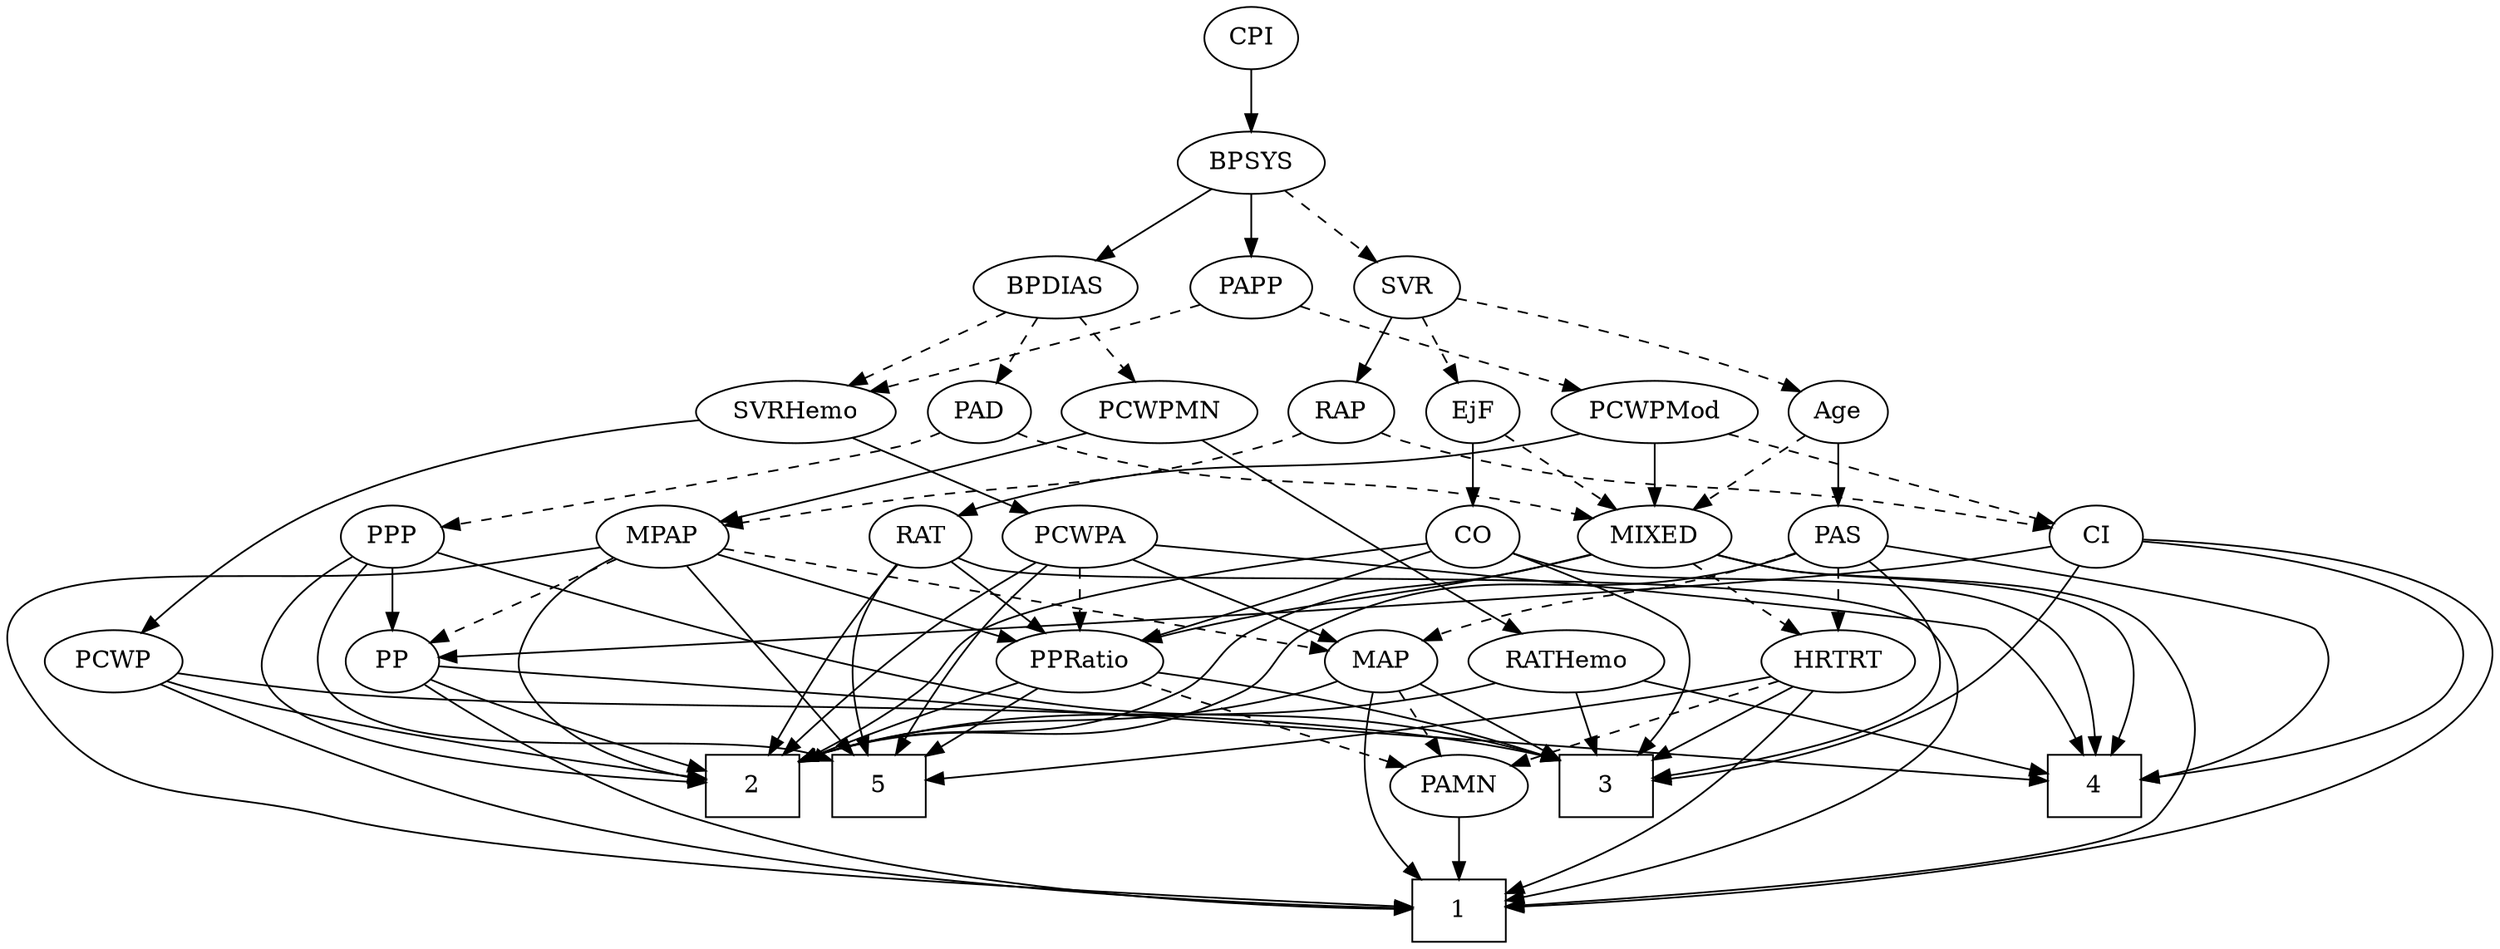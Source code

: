 strict digraph {
	graph [bb="0,0,1252.6,540"];
	node [label="\N"];
	1	[height=0.5,
		pos="521.7,18",
		shape=box,
		width=0.75];
	2	[height=0.5,
		pos="580.7,90",
		shape=box,
		width=0.75];
	3	[height=0.5,
		pos="702.7,90",
		shape=box,
		width=0.75];
	4	[height=0.5,
		pos="1084.7,90",
		shape=box,
		width=0.75];
	5	[height=0.5,
		pos="125.7,90",
		shape=box,
		width=0.75];
	Age	[height=0.5,
		pos="619.7,306",
		width=0.75];
	MIXED	[height=0.5,
		pos="315.7,234",
		width=1.1193];
	Age -> MIXED	[pos="e,345.52,246.25 599.16,294.1 594.2,291.81 588.85,289.6 583.7,288 489.53,258.66 460.31,276.25 364.7,252 361.56,251.2 358.33,250.29 \
355.11,249.32",
		style=dashed];
	PAS	[height=0.5,
		pos="631.7,234",
		width=0.75];
	Age -> PAS	[pos="e,628.74,252.28 622.61,288.05 623.93,280.35 625.53,271.03 627.01,262.36",
		style=solid];
	EjF	[height=0.5,
		pos="429.7,306",
		width=0.75];
	EjF -> MIXED	[pos="e,338.68,249.11 410.36,293.13 393.1,282.52 367.49,266.8 347.26,254.38",
		style=dashed];
	CO	[height=0.5,
		pos="502.7,234",
		width=0.75];
	EjF -> CO	[pos="e,487.95,249.14 444.47,290.83 454.86,280.87 468.95,267.37 480.66,256.14",
		style=solid];
	RAP	[height=0.5,
		pos="886.7,306",
		width=0.77632];
	MPAP	[height=0.5,
		pos="790.7,234",
		width=0.97491];
	RAP -> MPAP	[pos="e,810,249.07 868.65,291.83 854.53,281.54 834.66,267.06 818.52,255.28",
		style=dashed];
	CI	[height=0.5,
		pos="1204.7,234",
		width=0.75];
	RAP -> CI	[pos="e,1179.2,240.61 912.73,299.27 969.49,286.78 1104.5,257.05 1169.1,242.84",
		style=dashed];
	MIXED -> 1	[pos="e,494.61,19.212 277.51,228.12 207.21,218.74 63.152,197.6 48.702,180 38.549,167.63 44.607,159.47 48.702,144 58.127,108.4 59.054,92.415 \
89.702,72 154.12,29.093 392.07,20.918 484.58,19.363",
		style=solid];
	MIXED -> 2	[pos="e,553.69,94.585 296.73,218.06 275.35,199.45 246.02,167.27 265.7,144 274.66,133.41 461.92,107.02 543.39,95.976",
		style=solid];
	MIXED -> 4	[pos="e,1063.5,108.06 344.88,221.41 351.31,219.26 358.17,217.3 364.7,216 501.16,188.94 864.02,239.66 989.7,180 1009.3,170.69 1007.1,159.08 \
1022.7,144 1033.1,133.97 1045,123.51 1055.7,114.57",
		style=solid];
	PPRatio	[height=0.5,
		pos="314.7,162",
		width=1.1013];
	MIXED -> PPRatio	[pos="e,314.95,180.1 315.45,215.7 315.34,207.98 315.21,198.71 315.09,190.11",
		style=solid];
	HRTRT	[height=0.5,
		pos="178.7,162",
		width=1.1013];
	MIXED -> HRTRT	[pos="e,204.01,175.93 290.25,220 268.53,208.9 237.09,192.83 213.12,180.59",
		style=dashed];
	MPAP -> 1	[pos="e,548.77,18.627 825.65,231.23 922.37,225.97 1188.1,208.99 1213.7,180 1224.3,168 1219.3,158.98 1213.7,144 1198.7,104.2 1188.7,91.182 \
1150.7,72 1046.2,19.153 677.52,17.61 558.82,18.538",
		style=solid];
	MPAP -> 2	[pos="e,607.9,98.639 779.14,216.9 764.43,197.41 737.36,164.63 707.7,144 679.96,124.7 644.11,110.55 617.58,101.75",
		style=solid];
	MPAP -> 5	[pos="e,153.02,96.279 764.51,221.72 758.73,219.56 752.57,217.5 746.7,216 629.86,186.06 595.43,206.26 477.7,180 425.84,168.43 415.01,157.79 \
363.7,144 293.39,125.11 210.13,107.68 163.05,98.273",
		style=solid];
	MAP	[height=0.5,
		pos="643.7,162",
		width=0.84854];
	MPAP -> MAP	[pos="e,666.82,174.01 765.77,221.13 741,209.33 702.92,191.2 675.88,178.32",
		style=dashed];
	PP	[height=0.5,
		pos="1177.7,162",
		width=0.75];
	MPAP -> PP	[pos="e,1155.9,173.17 825.17,230.49 888.05,225.29 1025.2,211.16 1136.7,180 1139.9,179.11 1143.2,178.04 1146.4,176.87",
		style=dashed];
	MPAP -> PPRatio	[pos="e,344.97,173.75 765.02,221.73 759.1,219.51 752.76,217.43 746.7,216 582.46,177.23 534.1,213.52 368.7,180 364.19,179.09 359.52,177.94 \
354.91,176.67",
		style=solid];
	BPSYS	[height=0.5,
		pos="605.7,450",
		width=1.0471];
	SVR	[height=0.5,
		pos="605.7,378",
		width=0.77632];
	BPSYS -> SVR	[pos="e,605.7,396.1 605.7,431.7 605.7,423.98 605.7,414.71 605.7,406.11",
		style=dashed];
	BPDIAS	[height=0.5,
		pos="693.7,378",
		width=1.1735];
	BPSYS -> BPDIAS	[pos="e,674.46,394.31 624.36,434.15 636.56,424.45 652.71,411.61 666.35,400.76",
		style=solid];
	PAPP	[height=0.5,
		pos="524.7,378",
		width=0.88464];
	BPSYS -> PAPP	[pos="e,541.41,393.44 588.13,433.81 576.75,423.98 561.78,411.04 549.24,400.21",
		style=solid];
	PAD	[height=0.5,
		pos="693.7,306",
		width=0.79437];
	PAD -> MIXED	[pos="e,345.21,246.36 672.01,293.97 666.78,291.68 661.13,289.51 655.7,288 530.17,253 491.63,281.52 364.7,252 361.5,251.26 358.22,250.38 \
354.94,249.42",
		style=dashed];
	PPP	[height=0.5,
		pos="710.7,234",
		width=0.75];
	PAD -> PPP	[pos="e,706.51,252.28 697.82,288.05 699.71,280.26 702,270.82 704.13,262.08",
		style=dashed];
	CO -> 2	[pos="e,553.31,96.684 491.32,217.5 479.18,198.9 463.49,167.29 477.7,144 492,120.57 520.33,107.05 543.67,99.545",
		style=solid];
	CO -> 3	[pos="e,703.9,108.07 528.72,228.73 573.56,220.86 662.6,202.74 683.7,180 699.03,163.49 703.18,137.76 703.84,118.2",
		style=solid];
	CO -> 4	[pos="e,1085.5,108.14 528.25,227.59 546.87,223.83 572.75,218.98 595.7,216 647.09,209.33 1020.8,213.08 1060.7,180 1078.6,165.19 1083.9,\
138.62 1085.2,118.35",
		style=solid];
	CO -> PPRatio	[pos="e,346.51,173 481.55,222.56 476.71,220.3 471.56,217.99 466.7,216 429.82,200.91 386.88,186.19 356.06,176.11",
		style=solid];
	PAS -> 2	[pos="e,583.88,108.1 621.85,216.76 615.95,206.5 608.66,192.81 603.7,180 595.85,159.72 589.84,135.82 585.94,117.89",
		style=solid];
	PAS -> 3	[pos="e,711.5,108.19 653.24,222.63 676.04,211.16 709.7,192.62 716.7,180 727.32,160.87 722.15,136.08 715.29,117.52",
		style=solid];
	PAS -> 4	[pos="e,1094.6,108.11 653.18,223.09 659.94,220.36 667.51,217.69 674.7,216 720.73,205.19 1066.7,214.82 1098.7,180 1114.1,163.27 1107.5,\
136.88 1098.9,117.17",
		style=solid];
	PAS -> MAP	[pos="e,640.74,180.28 634.61,216.05 635.93,208.35 637.53,199.03 639.01,190.36",
		style=dashed];
	PAS -> HRTRT	[pos="e,214.17,170.45 606.1,227.97 587.45,224.39 561.56,219.59 538.7,216 417.8,196.99 386.48,199.74 265.7,180 252.15,177.78 237.47,175.05 \
224.1,172.42",
		style=dashed];
	PAMN	[height=0.5,
		pos="385.7,90",
		width=1.011];
	PAMN -> 1	[pos="e,494.33,33.091 410.02,76.485 430.93,65.723 461.39,50.042 485.22,37.776",
		style=solid];
	RATHemo	[height=0.5,
		pos="931.7,162",
		width=1.3721];
	RATHemo -> 2	[pos="e,608.08,96.46 889.36,152.56 820.13,138.75 683.84,111.57 618.02,98.442",
		style=solid];
	RATHemo -> 3	[pos="e,729.79,99.28 895.16,149.83 852.49,136.79 782.31,115.34 739.52,102.26",
		style=solid];
	RATHemo -> 4	[pos="e,1057.6,103.4 961.2,147.5 986.03,136.15 1021.6,119.85 1048.2,107.68",
		style=solid];
	CPI	[height=0.5,
		pos="605.7,522",
		width=0.75];
	CPI -> BPSYS	[pos="e,605.7,468.1 605.7,503.7 605.7,495.98 605.7,486.71 605.7,478.11",
		style=solid];
	RAT	[height=0.5,
		pos="110.7,234",
		width=0.75827];
	RAT -> 1	[pos="e,494.45,19.056 84.996,227.34 61.049,220.55 26.709,206.6 10.702,180 -16.11,135.45 11.72,99.742 55.702,72 126.81,27.147 386.43,20.169 \
484.16,19.148",
		style=solid];
	RAT -> 2	[pos="e,553.64,94.075 108.97,215.74 107.98,195.4 109.84,162.09 129.7,144 131.62,142.25 435.99,107.47 543.56,95.221",
		style=solid];
	RAT -> 5	[pos="e,98.277,96.399 85.824,226.01 64.314,218.5 34.56,204.24 20.702,180 12.762,166.11 12.316,157.63 20.702,144 35.404,120.11 64.563,106.6 \
88.43,99.205",
		style=solid];
	RAT -> PPRatio	[pos="e,284.09,173.5 134.5,224.83 168.85,213.05 232.77,191.12 274.51,176.79",
		style=solid];
	SVR -> Age	[pos="e,616.25,324.28 609.09,360.05 610.63,352.35 612.5,343.03 614.23,334.36",
		style=dashed];
	SVR -> EjF	[pos="e,450.87,317.41 582.95,367.07 577.34,364.69 571.32,362.2 565.7,360 521.73,342.76 509.33,342.11 465.7,324 463.88,323.24 462.02,322.45 \
460.15,321.63",
		style=dashed];
	SVR -> RAP	[pos="e,865.55,317.85 626.85,366.15 631.94,363.85 637.44,361.64 642.7,360 731.87,332.28 760.53,351.72 849.7,324 851.84,323.33 854.02,322.57 \
856.19,321.75",
		style=solid];
	PCWPMod	[height=0.5,
		pos="329.7,306",
		width=1.4443];
	PCWPMod -> MIXED	[pos="e,319.12,252.1 326.24,287.7 324.7,279.98 322.84,270.71 321.12,262.11",
		style=solid];
	PCWPMod -> RAT	[pos="e,134.8,242.7 292.55,293.13 251.04,279.86 184.42,258.56 144.37,245.76",
		style=solid];
	PCWPMod -> CI	[pos="e,1177.6,236.06 367.68,293.61 376.18,291.43 385.19,289.39 393.7,288 545.86,263.06 1029.3,242.08 1167.5,236.47",
		style=dashed];
	PCWPA	[height=0.5,
		pos="415.7,234",
		width=1.1555];
	PCWPA -> 2	[pos="e,553.68,98.766 422.26,215.88 430.51,196.3 446.35,164.32 468.7,144 490.29,124.37 520.44,110.67 544.02,102.12",
		style=solid];
	PCWPA -> 4	[pos="e,1078.2,108.32 445.83,221.54 452.61,219.36 459.83,217.34 466.7,216 588.21,192.23 914.86,240.82 1022.7,180 1047.1,166.26 1064,138.52 \
1074,117.64",
		style=solid];
	PCWPA -> 5	[pos="e,98.405,104.68 385.24,221.72 378.55,219.56 371.44,217.5 364.7,216 297.87,201.1 104.2,231.17 58.702,180 48.07,168.04 51.731,158.4 \
58.702,144 65.422,130.12 77.739,118.77 89.998,110.18",
		style=solid];
	PCWPA -> MAP	[pos="e,616.94,170.74 447.48,222.24 453.84,220.13 460.47,217.97 466.7,216 515,200.72 571.06,184.13 606.93,173.65",
		style=solid];
	PCWPA -> PPRatio	[pos="e,335.74,177.58 394.28,218.15 379.72,208.06 360.27,194.58 344.24,183.47",
		style=dashed];
	PCWPMN	[height=0.5,
		pos="790.7,306",
		width=1.3902];
	PCWPMN -> MPAP	[pos="e,790.7,252.1 790.7,287.7 790.7,279.98 790.7,270.71 790.7,262.11",
		style=solid];
	PCWPMN -> RATHemo	[pos="e,915.72,179.1 806.88,288.71 831.84,263.57 879.88,215.19 908.53,186.34",
		style=solid];
	SVRHemo	[height=0.5,
		pos="524.7,306",
		width=1.3902];
	SVRHemo -> PCWPA	[pos="e,437.93,249.27 501.32,289.98 485.34,279.72 463.99,266.01 446.61,254.85",
		style=solid];
	PCWP	[height=0.5,
		pos="521.7,162",
		width=0.97491];
	SVRHemo -> PCWP	[pos="e,528.59,179.86 530.38,288.04 533.52,277.74 537.11,264.27 538.7,252 540.76,236.13 541.18,231.81 538.7,216 537.32,207.18 534.72,197.82 \
531.96,189.46",
		style=solid];
	BPDIAS -> PAD	[pos="e,693.7,324.1 693.7,359.7 693.7,351.98 693.7,342.71 693.7,334.11",
		style=dashed];
	BPDIAS -> PCWPMN	[pos="e,769.49,322.31 714.27,362.15 727.85,352.36 745.85,339.37 760.97,328.45",
		style=dashed];
	BPDIAS -> SVRHemo	[pos="e,556.38,320.12 664.26,364.81 637.04,353.53 596.32,336.66 565.88,324.05",
		style=dashed];
	MAP -> 1	[pos="e,548.8,27.718 642.32,143.82 639.96,124.47 633.62,92.997 616.7,72 601.63,53.295 578.09,40.094 558.21,31.545",
		style=solid];
	MAP -> 2	[pos="e,596.12,108.13 630.03,145.81 622.15,137.05 612.05,125.83 603.04,115.82",
		style=solid];
	MAP -> 3	[pos="e,687.98,108.46 656.8,145.46 664.01,136.91 673.14,126.07 681.36,116.32",
		style=solid];
	MAP -> PAMN	[pos="e,416.84,99.449 616.58,153.64 571.24,141.34 479.82,116.54 426.63,102.1",
		style=dashed];
	PP -> 1	[pos="e,548.71,19.996 1172.2,144.19 1164.3,123.31 1147.9,88.448 1120.7,72 1072.7,42.892 682.01,25.266 558.79,20.39",
		style=solid];
	PP -> 2	[pos="e,607.7,96.999 1151.2,158.57 1060.3,150.21 761.96,122.32 666.7,108 650.56,105.57 632.85,102.2 617.72,99.09",
		style=solid];
	PP -> 4	[pos="e,1107.4,108.08 1160.2,147.83 1147.7,138.43 1130.6,125.53 1115.8,114.39",
		style=solid];
	PPP -> 2	[pos="e,607.74,98.359 709.44,215.72 707.2,196.27 700.97,164.71 683.7,144 666.54,123.42 639.33,109.9 617.18,101.67",
		style=solid];
	PPP -> 3	[pos="e,729.72,93.573 731.96,222.8 736.79,220.53 741.91,218.16 746.7,216 783.74,199.33 808.34,213.91 830.7,180 839.51,166.64 839.59,157.3 \
830.7,144 810.62,113.95 770,100.91 739.88,95.275",
		style=solid];
	PPP -> 5	[pos="e,120.53,108.02 689.24,223.01 682.49,220.28 674.91,217.62 667.7,216 609.26,202.83 171.6,222.83 129.7,180 114.12,164.07 114.81,137.87 \
118.39,118.02",
		style=solid];
	PPP -> PP	[pos="e,1156.4,173.25 731.17,221.83 736.13,219.55 741.5,217.42 746.7,216 914.62,170.14 967.73,221.81 1136.7,180 1140.1,179.16 1143.6,178.08 \
1147,176.88",
		style=solid];
	PPRatio -> 2	[pos="e,553.64,98.121 348.12,152.21 398.09,139.06 491.95,114.36 543.85,100.7",
		style=solid];
	PPRatio -> 3	[pos="e,675.62,96.508 351.47,154.81 408.38,145.17 521.2,125.82 616.7,108 632.75,105.01 650.44,101.54 665.59,98.517",
		style=solid];
	PPRatio -> 5	[pos="e,152.75,101.02 284.75,149.91 251.55,137.61 197.98,117.77 162.31,104.56",
		style=solid];
	PPRatio -> PAMN	[pos="e,369.99,106.49 330.46,145.46 339.93,136.13 352.14,124.09 362.68,113.7",
		style=dashed];
	PCWP -> 1	[pos="e,521.7,36.189 521.7,143.87 521.7,119.67 521.7,75.211 521.7,46.393",
		style=solid];
	PCWP -> 2	[pos="e,566.13,108.29 535.09,145.12 542.31,136.54 551.4,125.77 559.56,116.09",
		style=solid];
	PCWP -> 3	[pos="e,675.42,101.55 548.8,150.52 579.86,138.51 630.93,118.76 665.65,105.33",
		style=solid];
	CI -> 1	[pos="e,548.86,19.719 1214.9,217.02 1220.8,206.86 1227.6,193.18 1230.7,180 1242.4,129.51 1230.9,99.131 1186.7,72 1133.1,39.056 691.1,23.847 \
558.91,20.006",
		style=solid];
	CI -> 3	[pos="e,729.94,91.739 1212.9,216.6 1221.5,196.81 1231.5,163.72 1213.7,144 1182.1,108.91 852.65,95.596 740.13,92.052",
		style=solid];
	CI -> 4	[pos="e,1111.7,90.873 1220.2,218.86 1238.5,200.53 1264.2,168.07 1246.7,144 1218.4,104.91 1160.3,94.119 1122,91.433",
		style=solid];
	CI -> PP	[pos="e,1184.2,179.96 1198.3,216.41 1195.2,208.34 1191.4,198.43 1187.9,189.35",
		style=solid];
	PAPP -> PCWPMod	[pos="e,364.45,319.47 498.4,367.56 466.63,356.15 412.66,336.78 374.32,323.02",
		style=dashed];
	PAPP -> SVRHemo	[pos="e,524.7,324.1 524.7,359.7 524.7,351.98 524.7,342.71 524.7,334.11",
		style=dashed];
	HRTRT -> 1	[pos="e,494.7,24.96 200.73,146.87 231.21,127.8 288.39,93.722 340.7,72 389.07,51.912 447.66,36.235 484.82,27.3",
		style=solid];
	HRTRT -> 3	[pos="e,675.7,97.007 213.71,153.41 229.53,150.17 248.5,146.56 265.7,144 420.82,120.94 461.61,131.23 616.7,108 632.84,105.58 650.56,102.21 \
665.69,99.1",
		style=solid];
	HRTRT -> 5	[pos="e,138.67,108.12 166.41,144.76 159.98,136.27 151.96,125.68 144.74,116.15",
		style=solid];
	HRTRT -> PAMN	[pos="e,356.51,100.87 209.69,150.52 246.29,138.14 307.2,117.55 346.9,104.12",
		style=dashed];
}
